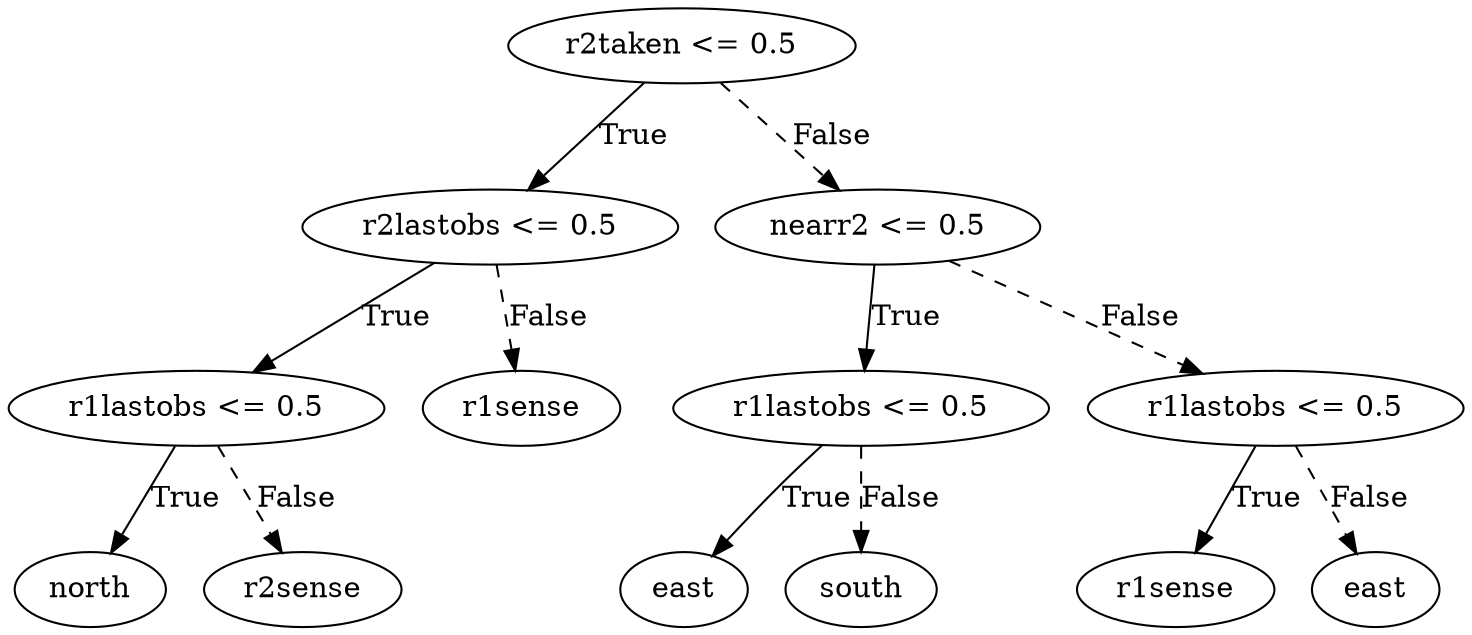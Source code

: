 digraph {
0 [label="r2taken <= 0.5"];
1 [label="r2lastobs <= 0.5"];
2 [label="r1lastobs <= 0.5"];
3 [label="north"];
2 -> 3 [label="True"];
4 [label="r2sense"];
2 -> 4 [style="dashed", label="False"];
1 -> 2 [label="True"];
5 [label="r1sense"];
1 -> 5 [style="dashed", label="False"];
0 -> 1 [label="True"];
6 [label="nearr2 <= 0.5"];
7 [label="r1lastobs <= 0.5"];
8 [label="east"];
7 -> 8 [label="True"];
9 [label="south"];
7 -> 9 [style="dashed", label="False"];
6 -> 7 [label="True"];
10 [label="r1lastobs <= 0.5"];
11 [label="r1sense"];
10 -> 11 [label="True"];
12 [label="east"];
10 -> 12 [style="dashed", label="False"];
6 -> 10 [style="dashed", label="False"];
0 -> 6 [style="dashed", label="False"];

}